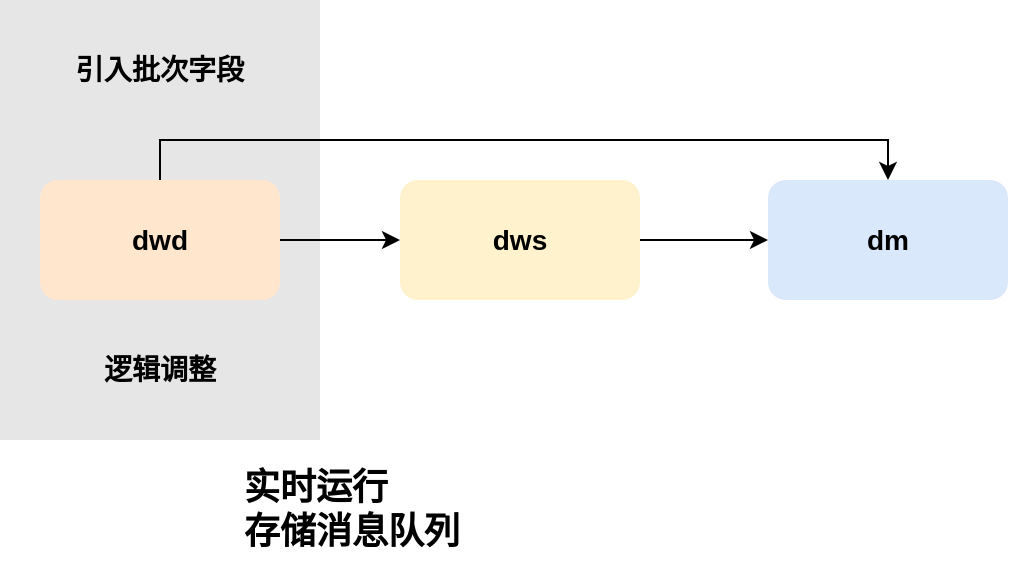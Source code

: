 <mxfile version="16.6.4" type="github">
  <diagram id="gDHOPF48_dV49PIhnDnL" name="第 1 页">
    <mxGraphModel dx="1609" dy="513" grid="1" gridSize="10" guides="1" tooltips="1" connect="1" arrows="1" fold="1" page="1" pageScale="1" pageWidth="827" pageHeight="1169" math="0" shadow="0">
      <root>
        <mxCell id="0" />
        <mxCell id="1" parent="0" />
        <mxCell id="R-34i-gqnA0KGg_EzN7v-12" value="" style="rounded=0;whiteSpace=wrap;html=1;strokeColor=none;fillColor=#E6E6E6;" vertex="1" parent="1">
          <mxGeometry x="-90" y="160" width="160" height="220" as="geometry" />
        </mxCell>
        <mxCell id="R-34i-gqnA0KGg_EzN7v-3" style="edgeStyle=orthogonalEdgeStyle;rounded=0;orthogonalLoop=1;jettySize=auto;html=1;exitX=1;exitY=0.5;exitDx=0;exitDy=0;" edge="1" parent="1" source="R-34i-gqnA0KGg_EzN7v-1" target="R-34i-gqnA0KGg_EzN7v-2">
          <mxGeometry relative="1" as="geometry" />
        </mxCell>
        <mxCell id="R-34i-gqnA0KGg_EzN7v-1" value="&lt;h3&gt;dws&lt;/h3&gt;" style="rounded=1;whiteSpace=wrap;html=1;fillColor=#fff2cc;strokeColor=none;" vertex="1" parent="1">
          <mxGeometry x="110" y="250" width="120" height="60" as="geometry" />
        </mxCell>
        <mxCell id="R-34i-gqnA0KGg_EzN7v-2" value="&lt;h3&gt;dm&lt;/h3&gt;" style="rounded=1;whiteSpace=wrap;html=1;fillColor=#dae8fc;strokeColor=none;" vertex="1" parent="1">
          <mxGeometry x="294" y="250" width="120" height="60" as="geometry" />
        </mxCell>
        <mxCell id="R-34i-gqnA0KGg_EzN7v-5" style="edgeStyle=orthogonalEdgeStyle;rounded=0;orthogonalLoop=1;jettySize=auto;html=1;exitX=1;exitY=0.5;exitDx=0;exitDy=0;" edge="1" parent="1" source="R-34i-gqnA0KGg_EzN7v-4" target="R-34i-gqnA0KGg_EzN7v-1">
          <mxGeometry relative="1" as="geometry" />
        </mxCell>
        <mxCell id="R-34i-gqnA0KGg_EzN7v-9" style="edgeStyle=orthogonalEdgeStyle;rounded=0;orthogonalLoop=1;jettySize=auto;html=1;exitX=0.5;exitY=0;exitDx=0;exitDy=0;entryX=0.5;entryY=0;entryDx=0;entryDy=0;" edge="1" parent="1" source="R-34i-gqnA0KGg_EzN7v-4" target="R-34i-gqnA0KGg_EzN7v-2">
          <mxGeometry relative="1" as="geometry" />
        </mxCell>
        <mxCell id="R-34i-gqnA0KGg_EzN7v-4" value="&lt;h3&gt;dwd&lt;/h3&gt;" style="rounded=1;whiteSpace=wrap;html=1;fillColor=#ffe6cc;strokeColor=none;" vertex="1" parent="1">
          <mxGeometry x="-70" y="250" width="120" height="60" as="geometry" />
        </mxCell>
        <mxCell id="R-34i-gqnA0KGg_EzN7v-14" value="&lt;h2&gt;实时运行&lt;br&gt;存储消息队列&lt;/h2&gt;" style="text;html=1;strokeColor=none;fillColor=none;align=left;verticalAlign=middle;whiteSpace=wrap;rounded=0;" vertex="1" parent="1">
          <mxGeometry x="30" y="390" width="120" height="50" as="geometry" />
        </mxCell>
        <mxCell id="R-34i-gqnA0KGg_EzN7v-15" value="&lt;h3&gt;逻辑调整&lt;/h3&gt;" style="text;html=1;strokeColor=none;fillColor=none;align=center;verticalAlign=middle;whiteSpace=wrap;rounded=0;" vertex="1" parent="1">
          <mxGeometry x="-50" y="330" width="80" height="30" as="geometry" />
        </mxCell>
        <mxCell id="R-34i-gqnA0KGg_EzN7v-16" value="&lt;h3&gt;引入批次字段&lt;/h3&gt;" style="text;html=1;strokeColor=none;fillColor=none;align=center;verticalAlign=middle;whiteSpace=wrap;rounded=0;" vertex="1" parent="1">
          <mxGeometry x="-60" y="180" width="100" height="30" as="geometry" />
        </mxCell>
      </root>
    </mxGraphModel>
  </diagram>
</mxfile>
